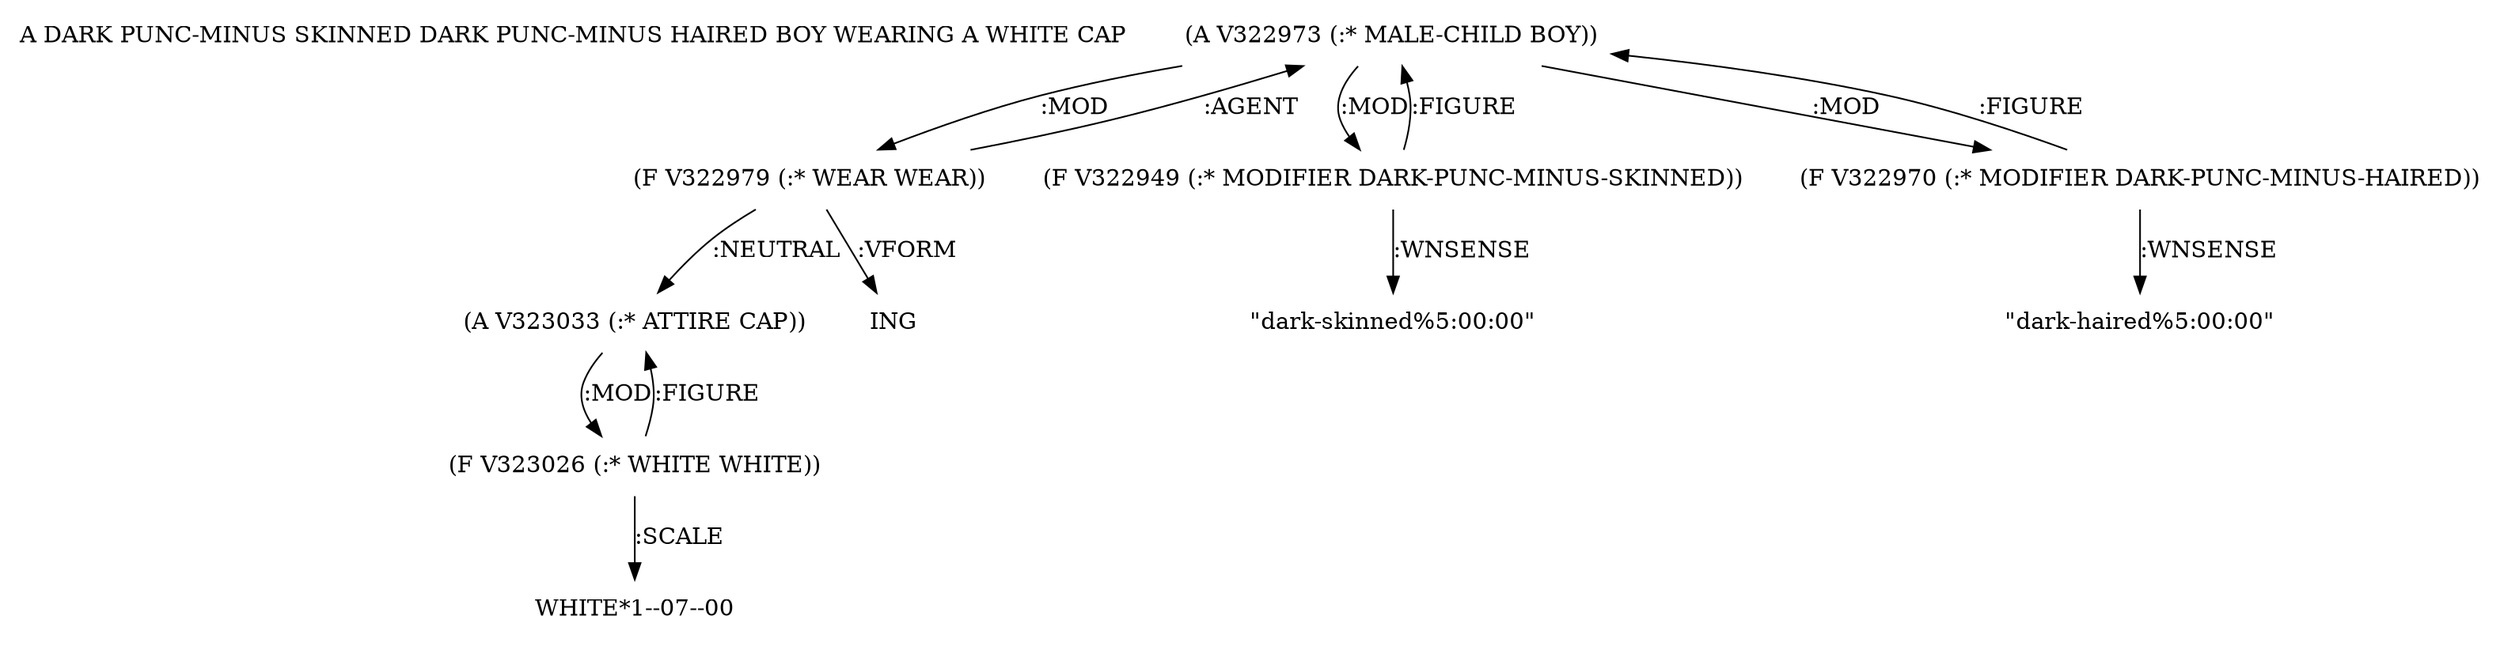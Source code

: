 digraph Terms {
  node [shape=none]
  "A DARK PUNC-MINUS SKINNED DARK PUNC-MINUS HAIRED BOY WEARING A WHITE CAP"
  "V322973" [label="(A V322973 (:* MALE-CHILD BOY))"]
  "V322973" -> "V322979" [label=":MOD"]
  "V322973" -> "V322949" [label=":MOD"]
  "V322973" -> "V322970" [label=":MOD"]
  "V322949" [label="(F V322949 (:* MODIFIER DARK-PUNC-MINUS-SKINNED))"]
  "V322949" -> "V322973" [label=":FIGURE"]
  "V322949" -> "NT327555" [label=":WNSENSE"]
  "NT327555" [label="\"dark-skinned%5:00:00\""]
  "V322970" [label="(F V322970 (:* MODIFIER DARK-PUNC-MINUS-HAIRED))"]
  "V322970" -> "V322973" [label=":FIGURE"]
  "V322970" -> "NT327556" [label=":WNSENSE"]
  "NT327556" [label="\"dark-haired%5:00:00\""]
  "V322979" [label="(F V322979 (:* WEAR WEAR))"]
  "V322979" -> "V322973" [label=":AGENT"]
  "V322979" -> "V323033" [label=":NEUTRAL"]
  "V322979" -> "NT327557" [label=":VFORM"]
  "NT327557" [label="ING"]
  "V323033" [label="(A V323033 (:* ATTIRE CAP))"]
  "V323033" -> "V323026" [label=":MOD"]
  "V323026" [label="(F V323026 (:* WHITE WHITE))"]
  "V323026" -> "V323033" [label=":FIGURE"]
  "V323026" -> "NT327558" [label=":SCALE"]
  "NT327558" [label="WHITE*1--07--00"]
}
